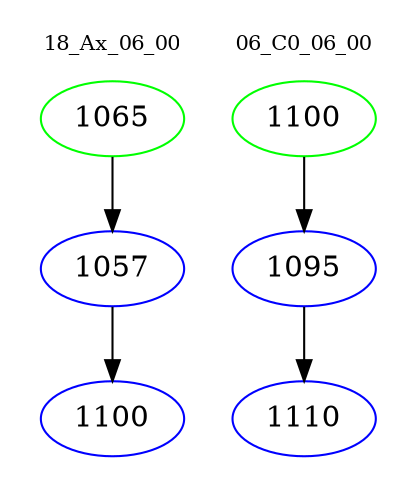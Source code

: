 digraph{
subgraph cluster_0 {
color = white
label = "18_Ax_06_00";
fontsize=10;
T0_1065 [label="1065", color="green"]
T0_1065 -> T0_1057 [color="black"]
T0_1057 [label="1057", color="blue"]
T0_1057 -> T0_1100 [color="black"]
T0_1100 [label="1100", color="blue"]
}
subgraph cluster_1 {
color = white
label = "06_C0_06_00";
fontsize=10;
T1_1100 [label="1100", color="green"]
T1_1100 -> T1_1095 [color="black"]
T1_1095 [label="1095", color="blue"]
T1_1095 -> T1_1110 [color="black"]
T1_1110 [label="1110", color="blue"]
}
}
